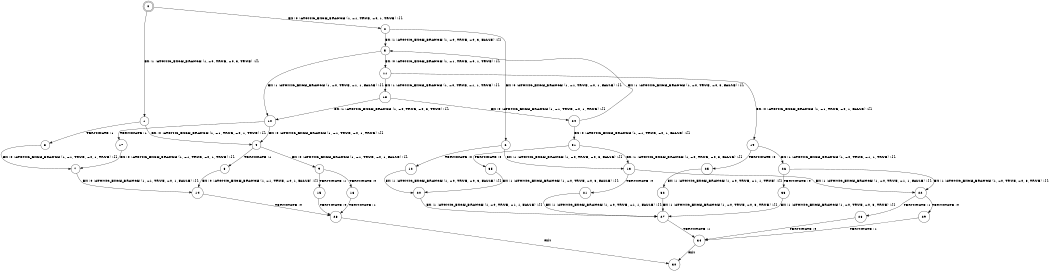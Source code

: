 digraph BCG {
size = "7, 10.5";
center = TRUE;
node [shape = circle];
0 [peripheries = 2];
0 -> 1 [label = "EX !1 !ATOMIC_EXCH_BRANCH (1, +0, TRUE, +0, 3, TRUE) !{}"];
0 -> 2 [label = "EX !0 !ATOMIC_EXCH_BRANCH (1, +1, TRUE, +0, 1, TRUE) !{}"];
1 -> 3 [label = "TERMINATE !1"];
1 -> 4 [label = "EX !0 !ATOMIC_EXCH_BRANCH (1, +1, TRUE, +0, 1, TRUE) !{}"];
2 -> 5 [label = "EX !1 !ATOMIC_EXCH_BRANCH (1, +0, TRUE, +0, 3, FALSE) !{}"];
2 -> 6 [label = "EX !0 !ATOMIC_EXCH_BRANCH (1, +1, TRUE, +0, 1, FALSE) !{}"];
3 -> 7 [label = "EX !0 !ATOMIC_EXCH_BRANCH (1, +1, TRUE, +0, 1, TRUE) !{}"];
4 -> 8 [label = "TERMINATE !1"];
4 -> 9 [label = "EX !0 !ATOMIC_EXCH_BRANCH (1, +1, TRUE, +0, 1, FALSE) !{}"];
5 -> 10 [label = "EX !1 !ATOMIC_EXCH_BRANCH (1, +0, TRUE, +1, 1, FALSE) !{}"];
5 -> 11 [label = "EX !0 !ATOMIC_EXCH_BRANCH (1, +1, TRUE, +0, 1, TRUE) !{}"];
6 -> 12 [label = "TERMINATE !0"];
6 -> 13 [label = "EX !1 !ATOMIC_EXCH_BRANCH (1, +0, TRUE, +0, 3, FALSE) !{}"];
7 -> 14 [label = "EX !0 !ATOMIC_EXCH_BRANCH (1, +1, TRUE, +0, 1, FALSE) !{}"];
8 -> 14 [label = "EX !0 !ATOMIC_EXCH_BRANCH (1, +1, TRUE, +0, 1, FALSE) !{}"];
9 -> 15 [label = "TERMINATE !1"];
9 -> 16 [label = "TERMINATE !0"];
10 -> 17 [label = "TERMINATE !1"];
10 -> 4 [label = "EX !0 !ATOMIC_EXCH_BRANCH (1, +1, TRUE, +0, 1, TRUE) !{}"];
11 -> 18 [label = "EX !1 !ATOMIC_EXCH_BRANCH (1, +0, TRUE, +1, 1, TRUE) !{}"];
11 -> 19 [label = "EX !0 !ATOMIC_EXCH_BRANCH (1, +1, TRUE, +0, 1, FALSE) !{}"];
12 -> 20 [label = "EX !1 !ATOMIC_EXCH_BRANCH (1, +0, TRUE, +0, 3, FALSE) !{}"];
13 -> 21 [label = "TERMINATE !0"];
13 -> 22 [label = "EX !1 !ATOMIC_EXCH_BRANCH (1, +0, TRUE, +1, 1, FALSE) !{}"];
14 -> 23 [label = "TERMINATE !0"];
15 -> 23 [label = "TERMINATE !0"];
16 -> 23 [label = "TERMINATE !1"];
17 -> 7 [label = "EX !0 !ATOMIC_EXCH_BRANCH (1, +1, TRUE, +0, 1, TRUE) !{}"];
18 -> 10 [label = "EX !1 !ATOMIC_EXCH_BRANCH (1, +0, TRUE, +0, 3, TRUE) !{}"];
18 -> 24 [label = "EX !0 !ATOMIC_EXCH_BRANCH (1, +1, TRUE, +0, 1, TRUE) !{}"];
19 -> 25 [label = "TERMINATE !0"];
19 -> 26 [label = "EX !1 !ATOMIC_EXCH_BRANCH (1, +0, TRUE, +1, 1, TRUE) !{}"];
20 -> 27 [label = "EX !1 !ATOMIC_EXCH_BRANCH (1, +0, TRUE, +1, 1, FALSE) !{}"];
21 -> 27 [label = "EX !1 !ATOMIC_EXCH_BRANCH (1, +0, TRUE, +1, 1, FALSE) !{}"];
22 -> 28 [label = "TERMINATE !1"];
22 -> 29 [label = "TERMINATE !0"];
23 -> 30 [label = "exit"];
24 -> 5 [label = "EX !1 !ATOMIC_EXCH_BRANCH (1, +0, TRUE, +0, 3, FALSE) !{}"];
24 -> 31 [label = "EX !0 !ATOMIC_EXCH_BRANCH (1, +1, TRUE, +0, 1, FALSE) !{}"];
25 -> 32 [label = "EX !1 !ATOMIC_EXCH_BRANCH (1, +0, TRUE, +1, 1, TRUE) !{}"];
26 -> 33 [label = "TERMINATE !0"];
26 -> 22 [label = "EX !1 !ATOMIC_EXCH_BRANCH (1, +0, TRUE, +0, 3, TRUE) !{}"];
27 -> 34 [label = "TERMINATE !1"];
28 -> 34 [label = "TERMINATE !0"];
29 -> 34 [label = "TERMINATE !1"];
31 -> 35 [label = "TERMINATE !0"];
31 -> 13 [label = "EX !1 !ATOMIC_EXCH_BRANCH (1, +0, TRUE, +0, 3, FALSE) !{}"];
32 -> 27 [label = "EX !1 !ATOMIC_EXCH_BRANCH (1, +0, TRUE, +0, 3, TRUE) !{}"];
33 -> 27 [label = "EX !1 !ATOMIC_EXCH_BRANCH (1, +0, TRUE, +0, 3, TRUE) !{}"];
34 -> 30 [label = "exit"];
35 -> 20 [label = "EX !1 !ATOMIC_EXCH_BRANCH (1, +0, TRUE, +0, 3, FALSE) !{}"];
}
